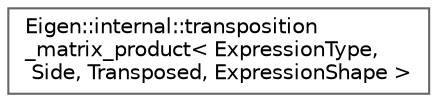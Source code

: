 digraph "Graphical Class Hierarchy"
{
 // LATEX_PDF_SIZE
  bgcolor="transparent";
  edge [fontname=Helvetica,fontsize=10,labelfontname=Helvetica,labelfontsize=10];
  node [fontname=Helvetica,fontsize=10,shape=box,height=0.2,width=0.4];
  rankdir="LR";
  Node0 [id="Node000000",label="Eigen::internal::transposition\l_matrix_product\< ExpressionType,\l Side, Transposed, ExpressionShape \>",height=0.2,width=0.4,color="grey40", fillcolor="white", style="filled",URL="$structEigen_1_1internal_1_1transposition__matrix__product.html",tooltip=" "];
}
